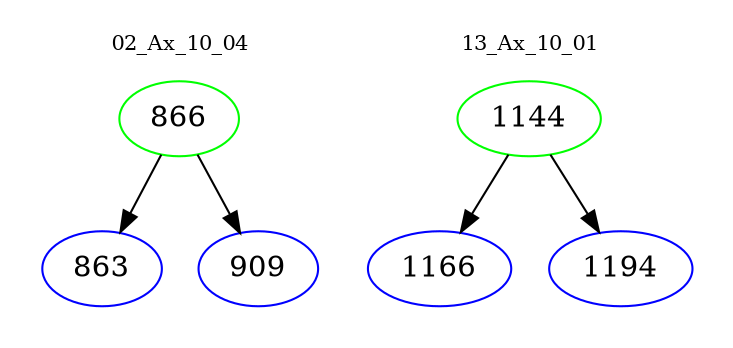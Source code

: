 digraph{
subgraph cluster_0 {
color = white
label = "02_Ax_10_04";
fontsize=10;
T0_866 [label="866", color="green"]
T0_866 -> T0_863 [color="black"]
T0_863 [label="863", color="blue"]
T0_866 -> T0_909 [color="black"]
T0_909 [label="909", color="blue"]
}
subgraph cluster_1 {
color = white
label = "13_Ax_10_01";
fontsize=10;
T1_1144 [label="1144", color="green"]
T1_1144 -> T1_1166 [color="black"]
T1_1166 [label="1166", color="blue"]
T1_1144 -> T1_1194 [color="black"]
T1_1194 [label="1194", color="blue"]
}
}
